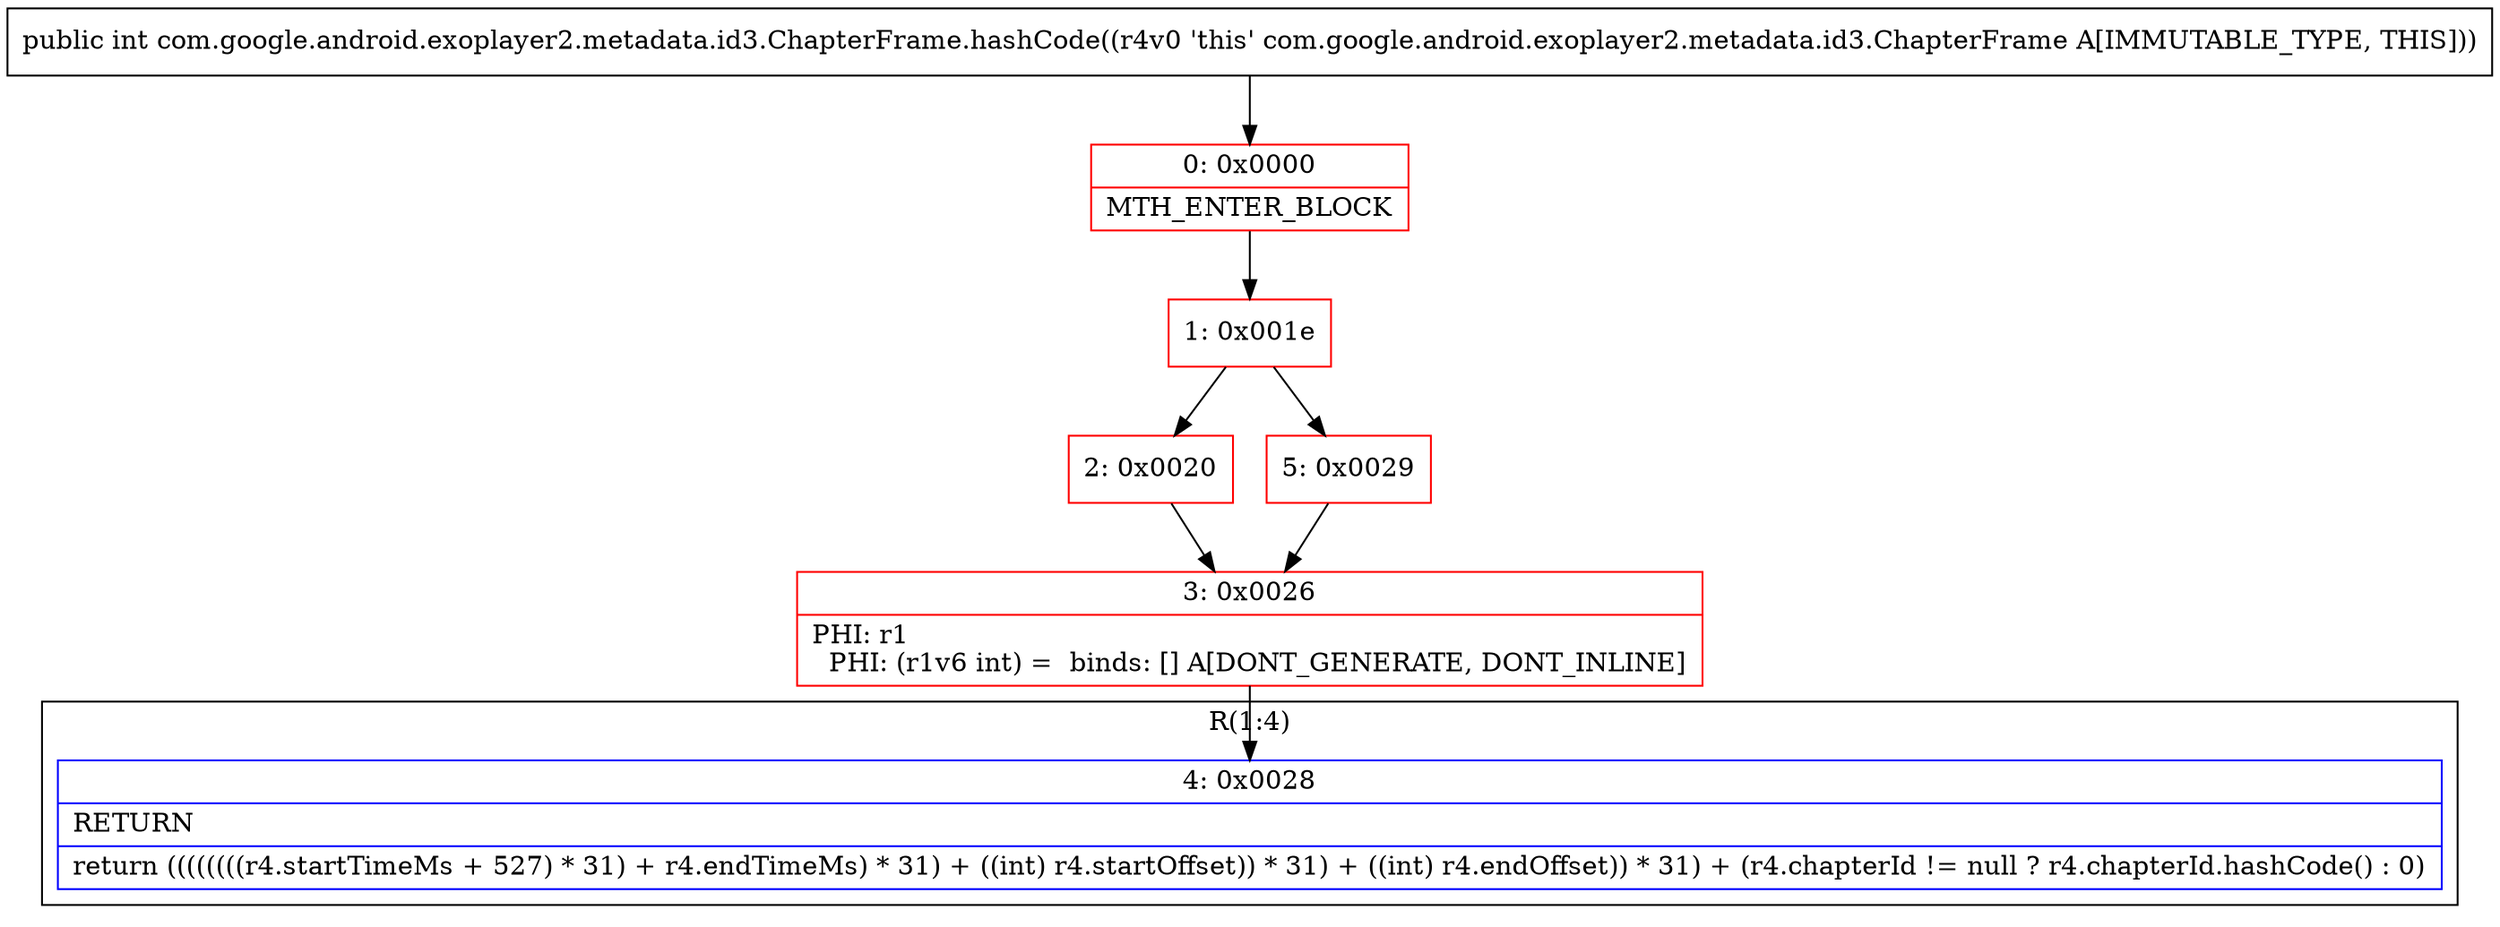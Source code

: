 digraph "CFG forcom.google.android.exoplayer2.metadata.id3.ChapterFrame.hashCode()I" {
subgraph cluster_Region_595907198 {
label = "R(1:4)";
node [shape=record,color=blue];
Node_4 [shape=record,label="{4\:\ 0x0028|RETURN\l|return ((((((((r4.startTimeMs + 527) * 31) + r4.endTimeMs) * 31) + ((int) r4.startOffset)) * 31) + ((int) r4.endOffset)) * 31) + (r4.chapterId != null ? r4.chapterId.hashCode() : 0)\l}"];
}
Node_0 [shape=record,color=red,label="{0\:\ 0x0000|MTH_ENTER_BLOCK\l}"];
Node_1 [shape=record,color=red,label="{1\:\ 0x001e}"];
Node_2 [shape=record,color=red,label="{2\:\ 0x0020}"];
Node_3 [shape=record,color=red,label="{3\:\ 0x0026|PHI: r1 \l  PHI: (r1v6 int) =  binds: [] A[DONT_GENERATE, DONT_INLINE]\l}"];
Node_5 [shape=record,color=red,label="{5\:\ 0x0029}"];
MethodNode[shape=record,label="{public int com.google.android.exoplayer2.metadata.id3.ChapterFrame.hashCode((r4v0 'this' com.google.android.exoplayer2.metadata.id3.ChapterFrame A[IMMUTABLE_TYPE, THIS])) }"];
MethodNode -> Node_0;
Node_0 -> Node_1;
Node_1 -> Node_2;
Node_1 -> Node_5;
Node_2 -> Node_3;
Node_3 -> Node_4;
Node_5 -> Node_3;
}

